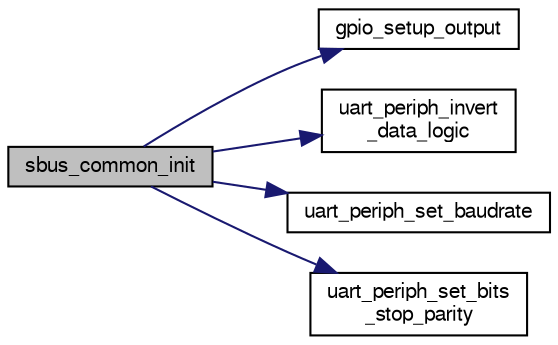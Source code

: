 digraph "sbus_common_init"
{
  edge [fontname="FreeSans",fontsize="10",labelfontname="FreeSans",labelfontsize="10"];
  node [fontname="FreeSans",fontsize="10",shape=record];
  rankdir="LR";
  Node1 [label="sbus_common_init",height=0.2,width=0.4,color="black", fillcolor="grey75", style="filled", fontcolor="black"];
  Node1 -> Node2 [color="midnightblue",fontsize="10",style="solid",fontname="FreeSans"];
  Node2 [label="gpio_setup_output",height=0.2,width=0.4,color="black", fillcolor="white", style="filled",URL="$chibios_2mcu__periph_2gpio__arch_8c.html#a614c4a447f1e43381d92c682ac3b953f",tooltip="Setup one or more pins of the given GPIO port as outputs. "];
  Node1 -> Node3 [color="midnightblue",fontsize="10",style="solid",fontname="FreeSans"];
  Node3 [label="uart_periph_invert\l_data_logic",height=0.2,width=0.4,color="black", fillcolor="white", style="filled",URL="$uart_8c.html#ad6430a7fdc6553a4696a873cc5ff3507"];
  Node1 -> Node4 [color="midnightblue",fontsize="10",style="solid",fontname="FreeSans"];
  Node4 [label="uart_periph_set_baudrate",height=0.2,width=0.4,color="black", fillcolor="white", style="filled",URL="$chibios_2mcu__periph_2uart__arch_8c.html#a3eff2a82ddc632e5626c04ad4e717e3b",tooltip="Set baudrate. "];
  Node1 -> Node5 [color="midnightblue",fontsize="10",style="solid",fontname="FreeSans"];
  Node5 [label="uart_periph_set_bits\l_stop_parity",height=0.2,width=0.4,color="black", fillcolor="white", style="filled",URL="$chibios_2mcu__periph_2uart__arch_8c.html#a0cdaf8266fcef9b52d422621b36413d6",tooltip="Set parity and stop bits. "];
}
